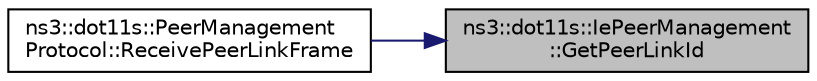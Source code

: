 digraph "ns3::dot11s::IePeerManagement::GetPeerLinkId"
{
 // LATEX_PDF_SIZE
  edge [fontname="Helvetica",fontsize="10",labelfontname="Helvetica",labelfontsize="10"];
  node [fontname="Helvetica",fontsize="10",shape=record];
  rankdir="RL";
  Node1 [label="ns3::dot11s::IePeerManagement\l::GetPeerLinkId",height=0.2,width=0.4,color="black", fillcolor="grey75", style="filled", fontcolor="black",tooltip="Get peer link ID function."];
  Node1 -> Node2 [dir="back",color="midnightblue",fontsize="10",style="solid",fontname="Helvetica"];
  Node2 [label="ns3::dot11s::PeerManagement\lProtocol::ReceivePeerLinkFrame",height=0.2,width=0.4,color="black", fillcolor="white", style="filled",URL="$classns3_1_1dot11s_1_1_peer_management_protocol.html#a04fecd800dd1587dc671735f5c9f2111",tooltip="Methods that handle Peer link management frames interaction:"];
}
